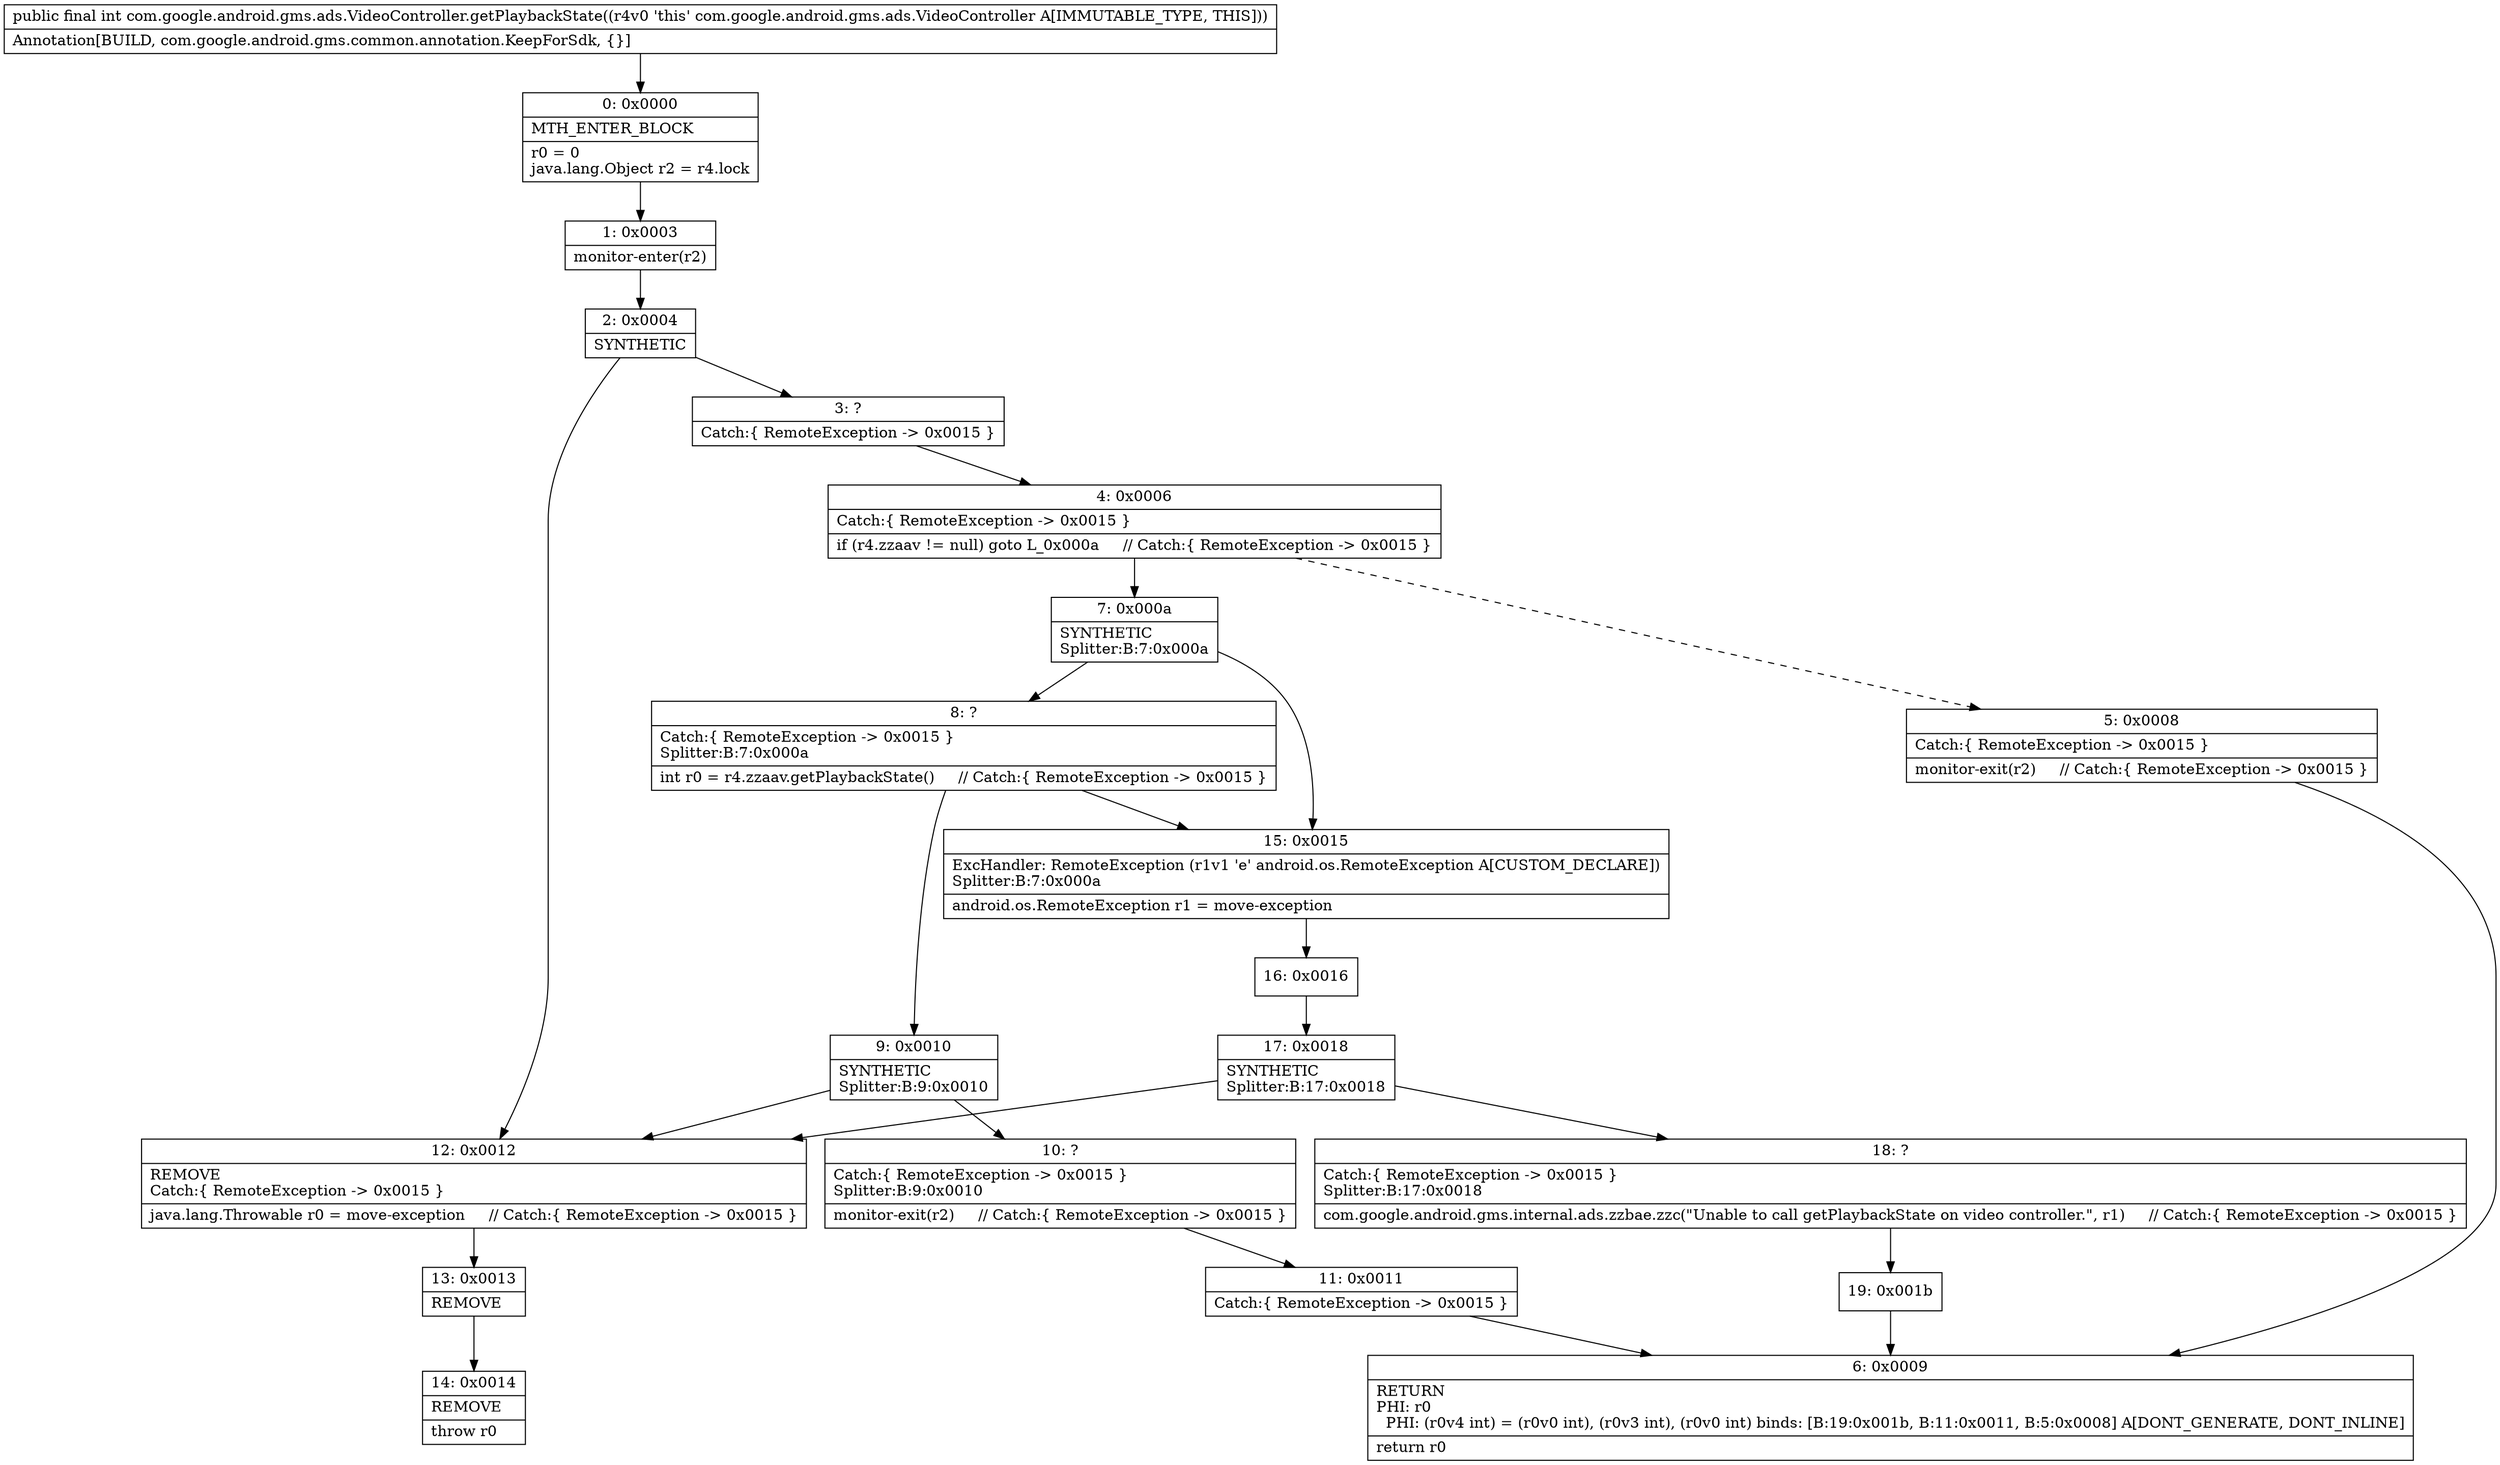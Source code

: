 digraph "CFG forcom.google.android.gms.ads.VideoController.getPlaybackState()I" {
Node_0 [shape=record,label="{0\:\ 0x0000|MTH_ENTER_BLOCK\l|r0 = 0\ljava.lang.Object r2 = r4.lock\l}"];
Node_1 [shape=record,label="{1\:\ 0x0003|monitor\-enter(r2)\l}"];
Node_2 [shape=record,label="{2\:\ 0x0004|SYNTHETIC\l}"];
Node_3 [shape=record,label="{3\:\ ?|Catch:\{ RemoteException \-\> 0x0015 \}\l}"];
Node_4 [shape=record,label="{4\:\ 0x0006|Catch:\{ RemoteException \-\> 0x0015 \}\l|if (r4.zzaav != null) goto L_0x000a     \/\/ Catch:\{ RemoteException \-\> 0x0015 \}\l}"];
Node_5 [shape=record,label="{5\:\ 0x0008|Catch:\{ RemoteException \-\> 0x0015 \}\l|monitor\-exit(r2)     \/\/ Catch:\{ RemoteException \-\> 0x0015 \}\l}"];
Node_6 [shape=record,label="{6\:\ 0x0009|RETURN\lPHI: r0 \l  PHI: (r0v4 int) = (r0v0 int), (r0v3 int), (r0v0 int) binds: [B:19:0x001b, B:11:0x0011, B:5:0x0008] A[DONT_GENERATE, DONT_INLINE]\l|return r0\l}"];
Node_7 [shape=record,label="{7\:\ 0x000a|SYNTHETIC\lSplitter:B:7:0x000a\l}"];
Node_8 [shape=record,label="{8\:\ ?|Catch:\{ RemoteException \-\> 0x0015 \}\lSplitter:B:7:0x000a\l|int r0 = r4.zzaav.getPlaybackState()     \/\/ Catch:\{ RemoteException \-\> 0x0015 \}\l}"];
Node_9 [shape=record,label="{9\:\ 0x0010|SYNTHETIC\lSplitter:B:9:0x0010\l}"];
Node_10 [shape=record,label="{10\:\ ?|Catch:\{ RemoteException \-\> 0x0015 \}\lSplitter:B:9:0x0010\l|monitor\-exit(r2)     \/\/ Catch:\{ RemoteException \-\> 0x0015 \}\l}"];
Node_11 [shape=record,label="{11\:\ 0x0011|Catch:\{ RemoteException \-\> 0x0015 \}\l}"];
Node_12 [shape=record,label="{12\:\ 0x0012|REMOVE\lCatch:\{ RemoteException \-\> 0x0015 \}\l|java.lang.Throwable r0 = move\-exception     \/\/ Catch:\{ RemoteException \-\> 0x0015 \}\l}"];
Node_13 [shape=record,label="{13\:\ 0x0013|REMOVE\l}"];
Node_14 [shape=record,label="{14\:\ 0x0014|REMOVE\l|throw r0\l}"];
Node_15 [shape=record,label="{15\:\ 0x0015|ExcHandler: RemoteException (r1v1 'e' android.os.RemoteException A[CUSTOM_DECLARE])\lSplitter:B:7:0x000a\l|android.os.RemoteException r1 = move\-exception\l}"];
Node_16 [shape=record,label="{16\:\ 0x0016}"];
Node_17 [shape=record,label="{17\:\ 0x0018|SYNTHETIC\lSplitter:B:17:0x0018\l}"];
Node_18 [shape=record,label="{18\:\ ?|Catch:\{ RemoteException \-\> 0x0015 \}\lSplitter:B:17:0x0018\l|com.google.android.gms.internal.ads.zzbae.zzc(\"Unable to call getPlaybackState on video controller.\", r1)     \/\/ Catch:\{ RemoteException \-\> 0x0015 \}\l}"];
Node_19 [shape=record,label="{19\:\ 0x001b}"];
MethodNode[shape=record,label="{public final int com.google.android.gms.ads.VideoController.getPlaybackState((r4v0 'this' com.google.android.gms.ads.VideoController A[IMMUTABLE_TYPE, THIS]))  | Annotation[BUILD, com.google.android.gms.common.annotation.KeepForSdk, \{\}]\l}"];
MethodNode -> Node_0;
Node_0 -> Node_1;
Node_1 -> Node_2;
Node_2 -> Node_3;
Node_2 -> Node_12;
Node_3 -> Node_4;
Node_4 -> Node_5[style=dashed];
Node_4 -> Node_7;
Node_5 -> Node_6;
Node_7 -> Node_8;
Node_7 -> Node_15;
Node_8 -> Node_15;
Node_8 -> Node_9;
Node_9 -> Node_10;
Node_9 -> Node_12;
Node_10 -> Node_11;
Node_11 -> Node_6;
Node_12 -> Node_13;
Node_13 -> Node_14;
Node_15 -> Node_16;
Node_16 -> Node_17;
Node_17 -> Node_18;
Node_17 -> Node_12;
Node_18 -> Node_19;
Node_19 -> Node_6;
}

